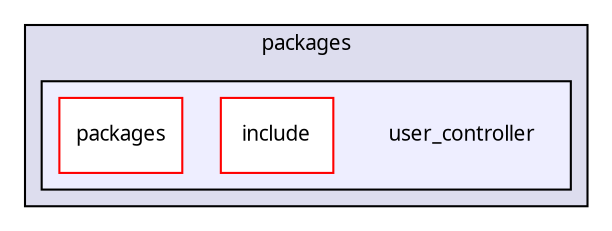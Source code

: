 digraph "packages/user/packages/user_controller/" {
  compound=true
  node [ fontsize="10", fontname="FreeSans.ttf"];
  edge [ labelfontsize="10", labelfontname="FreeSans.ttf"];
  subgraph clusterdir_e6123e1b43fc815b1b375645a517ba88 {
    graph [ bgcolor="#ddddee", pencolor="black", label="packages" fontname="FreeSans.ttf", fontsize="10", URL="dir_e6123e1b43fc815b1b375645a517ba88.html"]
  subgraph clusterdir_2834c4b3a9082cf0f99c6f226702e2a8 {
    graph [ bgcolor="#eeeeff", pencolor="black", label="" URL="dir_2834c4b3a9082cf0f99c6f226702e2a8.html"];
    dir_2834c4b3a9082cf0f99c6f226702e2a8 [shape=plaintext label="user_controller"];
    dir_abe771eb4b23e45c9809ec19c289633d [shape=box label="include" color="red" fillcolor="white" style="filled" URL="dir_abe771eb4b23e45c9809ec19c289633d.html"];
    dir_9d75231421f67972ded9257997ab6836 [shape=box label="packages" color="red" fillcolor="white" style="filled" URL="dir_9d75231421f67972ded9257997ab6836.html"];
  }
  }
}

